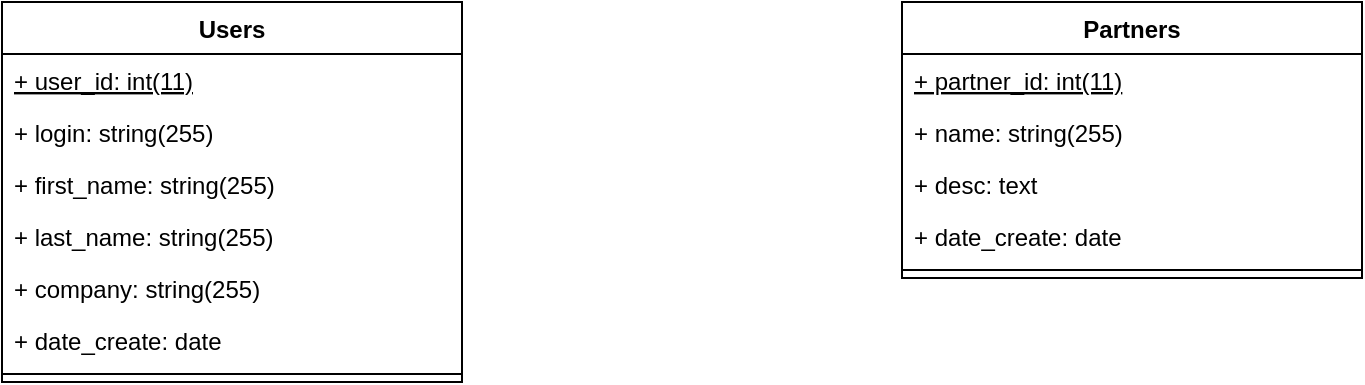 <mxfile version="20.8.20" type="github" pages="2">
  <diagram name="diagrammes de classe" id="2RCnRD4-kOYeEbe_8Z7N">
    <mxGraphModel dx="880" dy="462" grid="1" gridSize="10" guides="1" tooltips="1" connect="1" arrows="1" fold="1" page="1" pageScale="1" pageWidth="827" pageHeight="1169" math="0" shadow="0">
      <root>
        <mxCell id="0" />
        <mxCell id="1" parent="0" />
        <mxCell id="5s-nX01jVKaTwjYAYXb6-1" value="Users" style="swimlane;fontStyle=1;align=center;verticalAlign=top;childLayout=stackLayout;horizontal=1;startSize=26;horizontalStack=0;resizeParent=1;resizeParentMax=0;resizeLast=0;collapsible=1;marginBottom=0;" vertex="1" parent="1">
          <mxGeometry x="60" y="50" width="230" height="190" as="geometry" />
        </mxCell>
        <mxCell id="5s-nX01jVKaTwjYAYXb6-2" value="+ user_id: int(11)" style="text;strokeColor=none;fillColor=none;align=left;verticalAlign=top;spacingLeft=4;spacingRight=4;overflow=hidden;rotatable=0;points=[[0,0.5],[1,0.5]];portConstraint=eastwest;fontStyle=4" vertex="1" parent="5s-nX01jVKaTwjYAYXb6-1">
          <mxGeometry y="26" width="230" height="26" as="geometry" />
        </mxCell>
        <mxCell id="5s-nX01jVKaTwjYAYXb6-3" value="+ login: string(255)" style="text;strokeColor=none;fillColor=none;align=left;verticalAlign=top;spacingLeft=4;spacingRight=4;overflow=hidden;rotatable=0;points=[[0,0.5],[1,0.5]];portConstraint=eastwest;" vertex="1" parent="5s-nX01jVKaTwjYAYXb6-1">
          <mxGeometry y="52" width="230" height="26" as="geometry" />
        </mxCell>
        <mxCell id="5s-nX01jVKaTwjYAYXb6-4" value="+ first_name: string(255)" style="text;strokeColor=none;fillColor=none;align=left;verticalAlign=top;spacingLeft=4;spacingRight=4;overflow=hidden;rotatable=0;points=[[0,0.5],[1,0.5]];portConstraint=eastwest;" vertex="1" parent="5s-nX01jVKaTwjYAYXb6-1">
          <mxGeometry y="78" width="230" height="26" as="geometry" />
        </mxCell>
        <mxCell id="5s-nX01jVKaTwjYAYXb6-5" value="+ last_name: string(255)" style="text;strokeColor=none;fillColor=none;align=left;verticalAlign=top;spacingLeft=4;spacingRight=4;overflow=hidden;rotatable=0;points=[[0,0.5],[1,0.5]];portConstraint=eastwest;" vertex="1" parent="5s-nX01jVKaTwjYAYXb6-1">
          <mxGeometry y="104" width="230" height="26" as="geometry" />
        </mxCell>
        <mxCell id="5s-nX01jVKaTwjYAYXb6-6" value="+ company: string(255)" style="text;strokeColor=none;fillColor=none;align=left;verticalAlign=top;spacingLeft=4;spacingRight=4;overflow=hidden;rotatable=0;points=[[0,0.5],[1,0.5]];portConstraint=eastwest;" vertex="1" parent="5s-nX01jVKaTwjYAYXb6-1">
          <mxGeometry y="130" width="230" height="26" as="geometry" />
        </mxCell>
        <mxCell id="5s-nX01jVKaTwjYAYXb6-7" value="+ date_create: date" style="text;strokeColor=none;fillColor=none;align=left;verticalAlign=top;spacingLeft=4;spacingRight=4;overflow=hidden;rotatable=0;points=[[0,0.5],[1,0.5]];portConstraint=eastwest;" vertex="1" parent="5s-nX01jVKaTwjYAYXb6-1">
          <mxGeometry y="156" width="230" height="26" as="geometry" />
        </mxCell>
        <mxCell id="5s-nX01jVKaTwjYAYXb6-8" value="" style="line;strokeWidth=1;fillColor=none;align=left;verticalAlign=middle;spacingTop=-1;spacingLeft=3;spacingRight=3;rotatable=0;labelPosition=right;points=[];portConstraint=eastwest;strokeColor=inherit;" vertex="1" parent="5s-nX01jVKaTwjYAYXb6-1">
          <mxGeometry y="182" width="230" height="8" as="geometry" />
        </mxCell>
        <mxCell id="sFVCJrmJMlO3GwWjx8v0-1" value="Partners" style="swimlane;fontStyle=1;align=center;verticalAlign=top;childLayout=stackLayout;horizontal=1;startSize=26;horizontalStack=0;resizeParent=1;resizeParentMax=0;resizeLast=0;collapsible=1;marginBottom=0;" vertex="1" parent="1">
          <mxGeometry x="510" y="50" width="230" height="138" as="geometry" />
        </mxCell>
        <mxCell id="sFVCJrmJMlO3GwWjx8v0-2" value="+ partner_id: int(11)" style="text;strokeColor=none;fillColor=none;align=left;verticalAlign=top;spacingLeft=4;spacingRight=4;overflow=hidden;rotatable=0;points=[[0,0.5],[1,0.5]];portConstraint=eastwest;fontStyle=4" vertex="1" parent="sFVCJrmJMlO3GwWjx8v0-1">
          <mxGeometry y="26" width="230" height="26" as="geometry" />
        </mxCell>
        <mxCell id="sFVCJrmJMlO3GwWjx8v0-4" value="+ name: string(255)" style="text;strokeColor=none;fillColor=none;align=left;verticalAlign=top;spacingLeft=4;spacingRight=4;overflow=hidden;rotatable=0;points=[[0,0.5],[1,0.5]];portConstraint=eastwest;" vertex="1" parent="sFVCJrmJMlO3GwWjx8v0-1">
          <mxGeometry y="52" width="230" height="26" as="geometry" />
        </mxCell>
        <mxCell id="sFVCJrmJMlO3GwWjx8v0-5" value="+ desc: text" style="text;strokeColor=none;fillColor=none;align=left;verticalAlign=top;spacingLeft=4;spacingRight=4;overflow=hidden;rotatable=0;points=[[0,0.5],[1,0.5]];portConstraint=eastwest;" vertex="1" parent="sFVCJrmJMlO3GwWjx8v0-1">
          <mxGeometry y="78" width="230" height="26" as="geometry" />
        </mxCell>
        <mxCell id="sFVCJrmJMlO3GwWjx8v0-7" value="+ date_create: date" style="text;strokeColor=none;fillColor=none;align=left;verticalAlign=top;spacingLeft=4;spacingRight=4;overflow=hidden;rotatable=0;points=[[0,0.5],[1,0.5]];portConstraint=eastwest;" vertex="1" parent="sFVCJrmJMlO3GwWjx8v0-1">
          <mxGeometry y="104" width="230" height="26" as="geometry" />
        </mxCell>
        <mxCell id="sFVCJrmJMlO3GwWjx8v0-8" value="" style="line;strokeWidth=1;fillColor=none;align=left;verticalAlign=middle;spacingTop=-1;spacingLeft=3;spacingRight=3;rotatable=0;labelPosition=right;points=[];portConstraint=eastwest;strokeColor=inherit;" vertex="1" parent="sFVCJrmJMlO3GwWjx8v0-1">
          <mxGeometry y="130" width="230" height="8" as="geometry" />
        </mxCell>
      </root>
    </mxGraphModel>
  </diagram>
  <diagram id="hdSFaCx0MaH2ytVqfXXS" name="diagrammes de cas d&#39;utilisateur">
    <mxGraphModel grid="1" page="1" gridSize="10" guides="1" tooltips="1" connect="1" arrows="1" fold="1" pageScale="1" pageWidth="827" pageHeight="1169" math="0" shadow="0">
      <root>
        <mxCell id="0" />
        <mxCell id="1" parent="0" />
        <mxCell id="RH5lZQJqGNoKTY5nSHEP-1" value="" style="whiteSpace=wrap;html=1;aspect=fixed;" vertex="1" parent="1">
          <mxGeometry x="190" y="50" width="480" height="480" as="geometry" />
        </mxCell>
        <mxCell id="RH5lZQJqGNoKTY5nSHEP-2" value="Actor" style="shape=umlActor;verticalLabelPosition=bottom;verticalAlign=top;html=1;outlineConnect=0;" vertex="1" parent="1">
          <mxGeometry x="60" y="130" width="30" height="60" as="geometry" />
        </mxCell>
        <mxCell id="RH5lZQJqGNoKTY5nSHEP-3" value="Actor" style="shape=umlActor;verticalLabelPosition=bottom;verticalAlign=top;html=1;outlineConnect=0;" vertex="1" parent="1">
          <mxGeometry x="60" y="340" width="30" height="60" as="geometry" />
        </mxCell>
        <mxCell id="RH5lZQJqGNoKTY5nSHEP-4" value="Actor" style="shape=umlActor;verticalLabelPosition=bottom;verticalAlign=top;html=1;outlineConnect=0;" vertex="1" parent="1">
          <mxGeometry x="60" y="230" width="30" height="60" as="geometry" />
        </mxCell>
        <mxCell id="RH5lZQJqGNoKTY5nSHEP-5" value="Actor" style="shape=umlActor;verticalLabelPosition=bottom;verticalAlign=top;html=1;outlineConnect=0;" vertex="1" parent="1">
          <mxGeometry x="60" y="450" width="30" height="60" as="geometry" />
        </mxCell>
      </root>
    </mxGraphModel>
  </diagram>
</mxfile>
